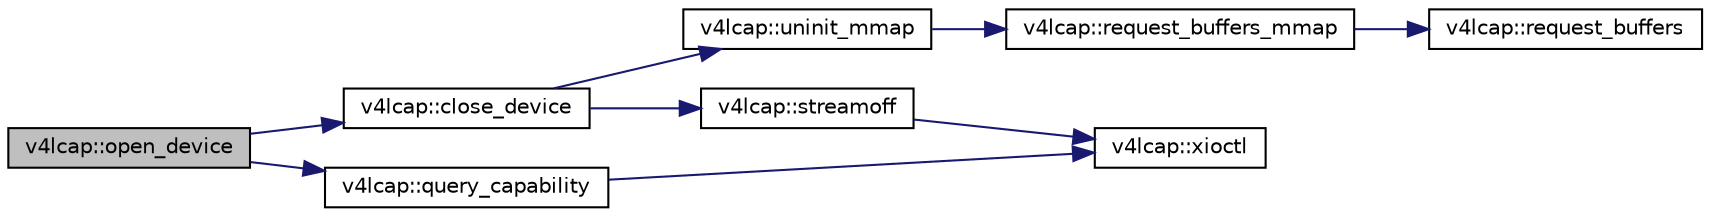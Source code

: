 digraph "v4lcap::open_device"
{
 // INTERACTIVE_SVG=YES
  edge [fontname="Helvetica",fontsize="10",labelfontname="Helvetica",labelfontsize="10"];
  node [fontname="Helvetica",fontsize="10",shape=record];
  rankdir="LR";
  Node292 [label="v4lcap::open_device",height=0.2,width=0.4,color="black", fillcolor="grey75", style="filled", fontcolor="black"];
  Node292 -> Node293 [color="midnightblue",fontsize="10",style="solid",fontname="Helvetica"];
  Node293 [label="v4lcap::close_device",height=0.2,width=0.4,color="black", fillcolor="white", style="filled",URL="$classv4lcap.html#adbb658a6f3248f24ee7926722e76ca43",tooltip="Close camera communication with pc. "];
  Node293 -> Node294 [color="midnightblue",fontsize="10",style="solid",fontname="Helvetica"];
  Node294 [label="v4lcap::streamoff",height=0.2,width=0.4,color="black", fillcolor="white", style="filled",URL="$classv4lcap.html#ae15aa5107e993df45eb358a842d97e55",tooltip="Query stream to terminate. "];
  Node294 -> Node295 [color="midnightblue",fontsize="10",style="solid",fontname="Helvetica"];
  Node295 [label="v4lcap::xioctl",height=0.2,width=0.4,color="black", fillcolor="white", style="filled",URL="$classv4lcap.html#ab5aaa5a8c0df17f5ca57e0b5170232cb"];
  Node293 -> Node296 [color="midnightblue",fontsize="10",style="solid",fontname="Helvetica"];
  Node296 [label="v4lcap::uninit_mmap",height=0.2,width=0.4,color="black", fillcolor="white", style="filled",URL="$classv4lcap.html#aafab5fd381c1d5858cd87f42560a40ab",tooltip="Free all requested buffers. "];
  Node296 -> Node297 [color="midnightblue",fontsize="10",style="solid",fontname="Helvetica"];
  Node297 [label="v4lcap::request_buffers_mmap",height=0.2,width=0.4,color="black", fillcolor="white", style="filled",URL="$classv4lcap.html#a874905b9c6c785294fa7487a844cb841"];
  Node297 -> Node298 [color="midnightblue",fontsize="10",style="solid",fontname="Helvetica"];
  Node298 [label="v4lcap::request_buffers",height=0.2,width=0.4,color="black", fillcolor="white", style="filled",URL="$classv4lcap.html#adfe2c7d6382e325a9f4e1ad699c01fc5",tooltip="Request buffers allocation from SO. "];
  Node292 -> Node299 [color="midnightblue",fontsize="10",style="solid",fontname="Helvetica"];
  Node299 [label="v4lcap::query_capability",height=0.2,width=0.4,color="black", fillcolor="white", style="filled",URL="$classv4lcap.html#aff4ca1e9742c8659582810529b8c9a2c",tooltip="Verify query lenght capability. "];
  Node299 -> Node295 [color="midnightblue",fontsize="10",style="solid",fontname="Helvetica"];
}
